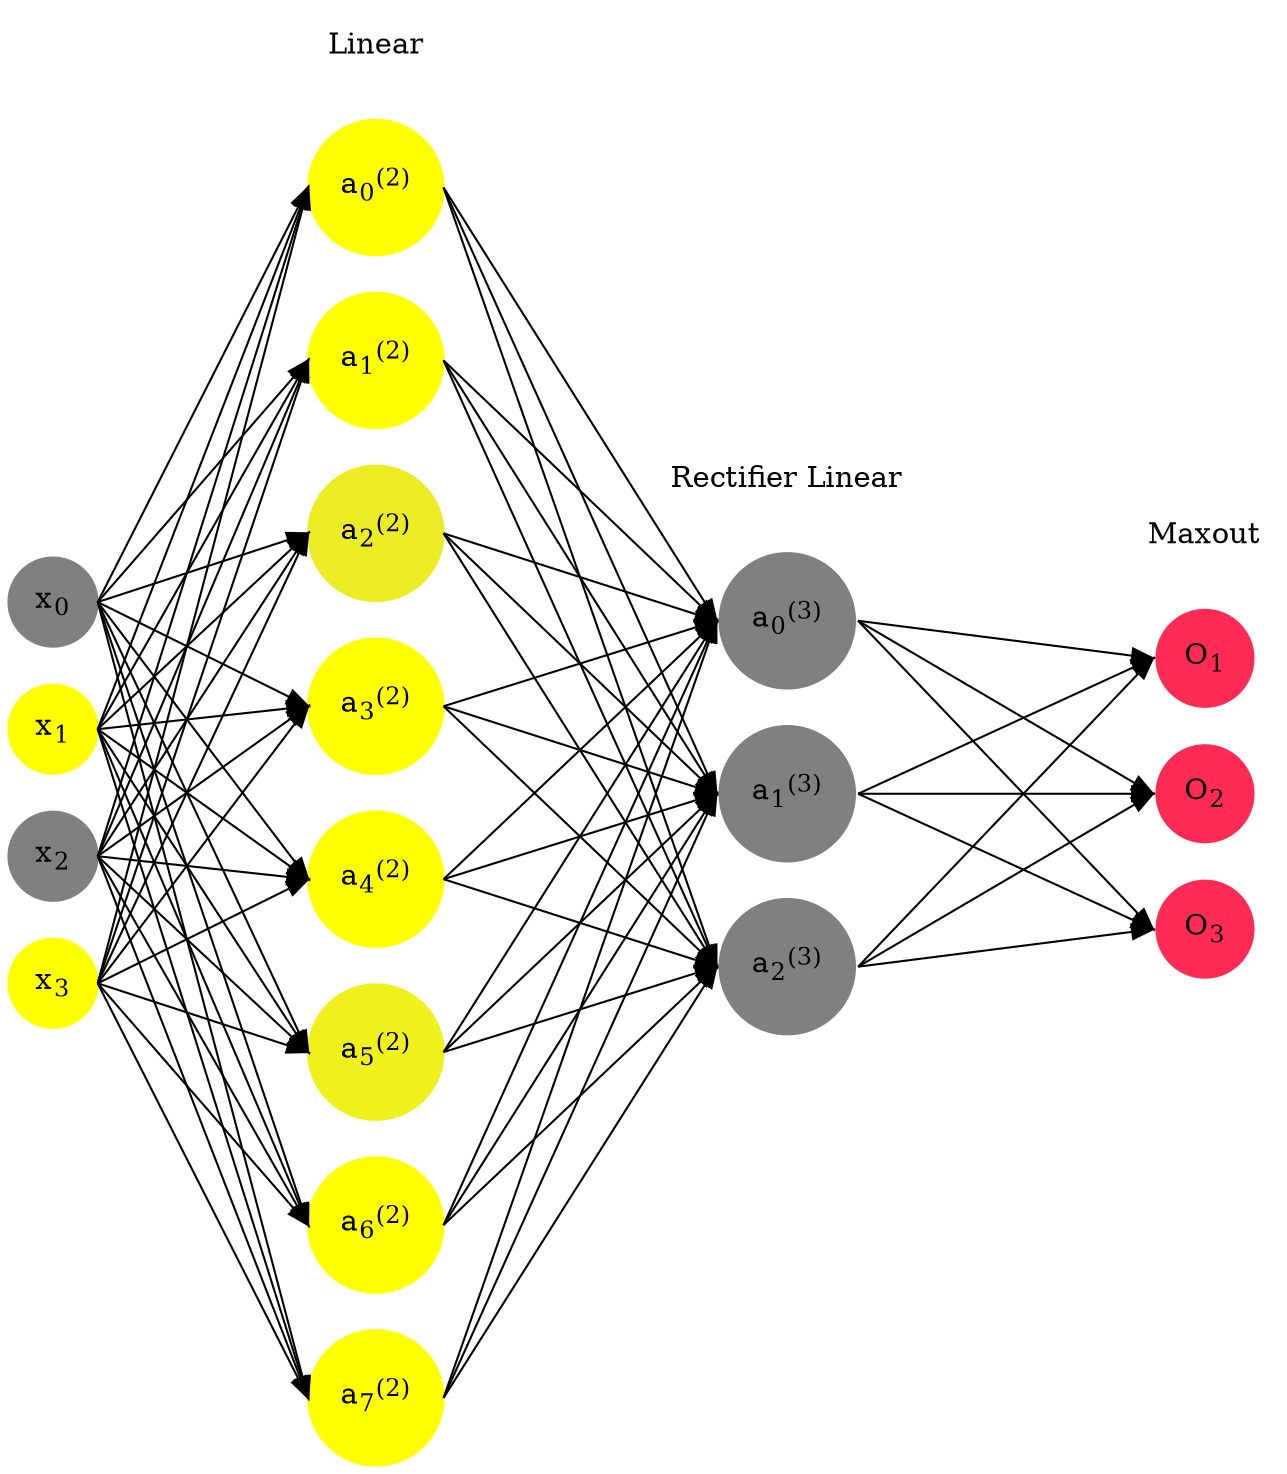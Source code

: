 digraph G {
	rankdir = LR;
	splines=false;
	edge[style=invis];
	ranksep= 1.4;
	{
	node [shape=circle, color="0.1667, 0.0, 0.5", style=filled, fillcolor="0.1667, 0.0, 0.5"];
	x0 [label=<x<sub>0</sub>>];
	}
	{
	node [shape=circle, color="0.1667, 1.0, 1.0", style=filled, fillcolor="0.1667, 1.0, 1.0"];
	x1 [label=<x<sub>1</sub>>];
	}
	{
	node [shape=circle, color="0.1667, 0.0, 0.5", style=filled, fillcolor="0.1667, 0.0, 0.5"];
	x2 [label=<x<sub>2</sub>>];
	}
	{
	node [shape=circle, color="0.1667, 1.0, 1.0", style=filled, fillcolor="0.1667, 1.0, 1.0"];
	x3 [label=<x<sub>3</sub>>];
	}
	{
	node [shape=circle, color="0.1667, 1.133708, 1.066854", style=filled, fillcolor="0.1667, 1.133708, 1.066854"];
	a02 [label=<a<sub>0</sub><sup>(2)</sup>>];
	}
	{
	node [shape=circle, color="0.1667, 1.557146, 1.278573", style=filled, fillcolor="0.1667, 1.557146, 1.278573"];
	a12 [label=<a<sub>1</sub><sup>(2)</sup>>];
	}
	{
	node [shape=circle, color="0.1667, 0.845118, 0.922559", style=filled, fillcolor="0.1667, 0.845118, 0.922559"];
	a22 [label=<a<sub>2</sub><sup>(2)</sup>>];
	}
	{
	node [shape=circle, color="0.1667, 1.050186, 1.025093", style=filled, fillcolor="0.1667, 1.050186, 1.025093"];
	a32 [label=<a<sub>3</sub><sup>(2)</sup>>];
	}
	{
	node [shape=circle, color="0.1667, 1.620858, 1.310429", style=filled, fillcolor="0.1667, 1.620858, 1.310429"];
	a42 [label=<a<sub>4</sub><sup>(2)</sup>>];
	}
	{
	node [shape=circle, color="0.1667, 0.883029, 0.941514", style=filled, fillcolor="0.1667, 0.883029, 0.941514"];
	a52 [label=<a<sub>5</sub><sup>(2)</sup>>];
	}
	{
	node [shape=circle, color="0.1667, 1.860417, 1.430209", style=filled, fillcolor="0.1667, 1.860417, 1.430209"];
	a62 [label=<a<sub>6</sub><sup>(2)</sup>>];
	}
	{
	node [shape=circle, color="0.1667, 1.039470, 1.019735", style=filled, fillcolor="0.1667, 1.039470, 1.019735"];
	a72 [label=<a<sub>7</sub><sup>(2)</sup>>];
	}
	{
	node [shape=circle, color="0.1667, 0.000000, 0.500000", style=filled, fillcolor="0.1667, 0.000000, 0.500000"];
	a03 [label=<a<sub>0</sub><sup>(3)</sup>>];
	}
	{
	node [shape=circle, color="0.1667, 0.000000, 0.500000", style=filled, fillcolor="0.1667, 0.000000, 0.500000"];
	a13 [label=<a<sub>1</sub><sup>(3)</sup>>];
	}
	{
	node [shape=circle, color="0.1667, 0.000000, 0.500000", style=filled, fillcolor="0.1667, 0.000000, 0.500000"];
	a23 [label=<a<sub>2</sub><sup>(3)</sup>>];
	}
	{
	node [shape=circle, color="0.9667, 0.83, 1.0", style=filled, fillcolor="0.9667, 0.83, 1.0"];
	O1 [label=<O<sub>1</sub>>];
	}
	{
	node [shape=circle, color="0.9667, 0.83, 1.0", style=filled, fillcolor="0.9667, 0.83, 1.0"];
	O2 [label=<O<sub>2</sub>>];
	}
	{
	node [shape=circle, color="0.9667, 0.83, 1.0", style=filled, fillcolor="0.9667, 0.83, 1.0"];
	O3 [label=<O<sub>3</sub>>];
	}
	{
	rank=same;
	x0->x1->x2->x3;
	}
	{
	rank=same;
	a02->a12->a22->a32->a42->a52->a62->a72;
	}
	{
	rank=same;
	a03->a13->a23;
	}
	{
	rank=same;
	O1->O2->O3;
	}
	l1 [shape=plaintext,label="Linear"];
	l1->a02;
	{rank=same; l1;a02};
	l2 [shape=plaintext,label="Rectifier Linear"];
	l2->a03;
	{rank=same; l2;a03};
	l3 [shape=plaintext,label="Maxout"];
	l3->O1;
	{rank=same; l3;O1};
edge[style=solid, tailport=e, headport=w];
	{x0;x1;x2;x3} -> {a02;a12;a22;a32;a42;a52;a62;a72};
	{a02;a12;a22;a32;a42;a52;a62;a72} -> {a03;a13;a23};
	{a03;a13;a23} -> {O1,O2,O3};
}